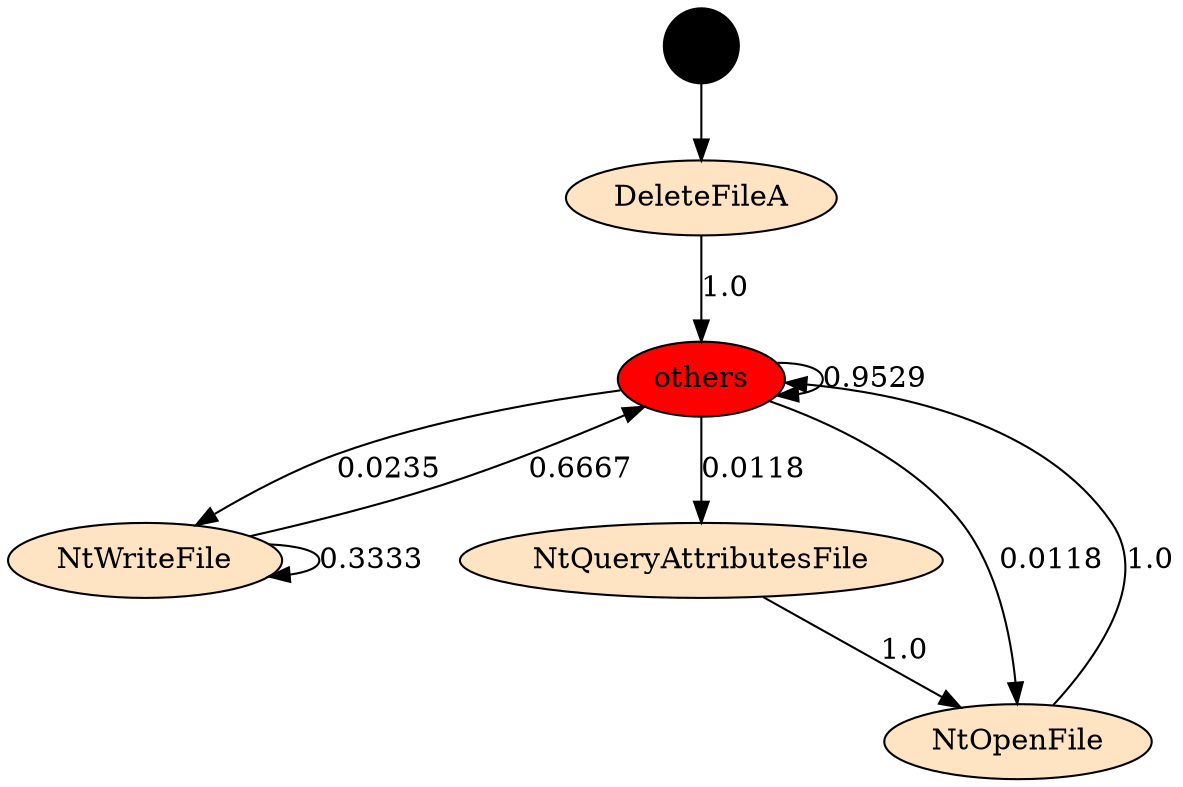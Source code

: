 digraph "./API_PER_CATEGORY/DeleteFile.exe_4924_Files and I_O (Local file system)_API_per_Category_Transition_Matrix" {
	DeleteFileA [label=DeleteFileA fillcolor=bisque style=filled]
	others [label=others fillcolor=red style=filled]
	DeleteFileA -> others [label=1.0]
	Start [label="" fillcolor=black fontcolor=white shape=circle style=filled]
	Start -> DeleteFileA
	others [label=others fillcolor=red style=filled]
	others [label=others fillcolor=red style=filled]
	others -> others [label=0.9529]
	others [label=others fillcolor=red style=filled]
	NtWriteFile [label=NtWriteFile fillcolor=bisque style=filled]
	others -> NtWriteFile [label=0.0235]
	others [label=others fillcolor=red style=filled]
	NtQueryAttributesFile [label=NtQueryAttributesFile fillcolor=bisque style=filled]
	others -> NtQueryAttributesFile [label=0.0118]
	others [label=others fillcolor=red style=filled]
	NtOpenFile [label=NtOpenFile fillcolor=bisque style=filled]
	others -> NtOpenFile [label=0.0118]
	NtWriteFile [label=NtWriteFile fillcolor=bisque style=filled]
	others [label=others fillcolor=red style=filled]
	NtWriteFile -> others [label=0.6667]
	NtWriteFile [label=NtWriteFile fillcolor=bisque style=filled]
	NtWriteFile [label=NtWriteFile fillcolor=bisque style=filled]
	NtWriteFile -> NtWriteFile [label=0.3333]
	NtQueryAttributesFile [label=NtQueryAttributesFile fillcolor=bisque style=filled]
	NtOpenFile [label=NtOpenFile fillcolor=bisque style=filled]
	NtQueryAttributesFile -> NtOpenFile [label=1.0]
	NtOpenFile [label=NtOpenFile fillcolor=bisque style=filled]
	others [label=others fillcolor=red style=filled]
	NtOpenFile -> others [label=1.0]
}
